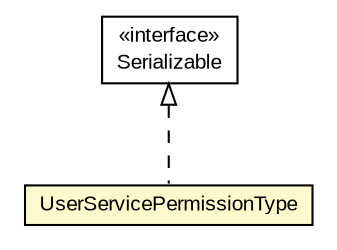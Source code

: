 #!/usr/local/bin/dot
#
# Class diagram 
# Generated by UMLGraph version R5_6-24-gf6e263 (http://www.umlgraph.org/)
#

digraph G {
	edge [fontname="arial",fontsize=10,labelfontname="arial",labelfontsize=10];
	node [fontname="arial",fontsize=10,shape=plaintext];
	nodesep=0.25;
	ranksep=0.5;
	// org.miloss.fgsms.services.interfaces.policyconfiguration.UserServicePermissionType
	c1289221 [label=<<table title="org.miloss.fgsms.services.interfaces.policyconfiguration.UserServicePermissionType" border="0" cellborder="1" cellspacing="0" cellpadding="2" port="p" bgcolor="lemonChiffon" href="./UserServicePermissionType.html">
		<tr><td><table border="0" cellspacing="0" cellpadding="1">
<tr><td align="center" balign="center"> UserServicePermissionType </td></tr>
		</table></td></tr>
		</table>>, URL="./UserServicePermissionType.html", fontname="arial", fontcolor="black", fontsize=10.0];
	//org.miloss.fgsms.services.interfaces.policyconfiguration.UserServicePermissionType implements java.io.Serializable
	c1289973:p -> c1289221:p [dir=back,arrowtail=empty,style=dashed];
	// java.io.Serializable
	c1289973 [label=<<table title="java.io.Serializable" border="0" cellborder="1" cellspacing="0" cellpadding="2" port="p" href="http://java.sun.com/j2se/1.4.2/docs/api/java/io/Serializable.html">
		<tr><td><table border="0" cellspacing="0" cellpadding="1">
<tr><td align="center" balign="center"> &#171;interface&#187; </td></tr>
<tr><td align="center" balign="center"> Serializable </td></tr>
		</table></td></tr>
		</table>>, URL="http://java.sun.com/j2se/1.4.2/docs/api/java/io/Serializable.html", fontname="arial", fontcolor="black", fontsize=10.0];
}

